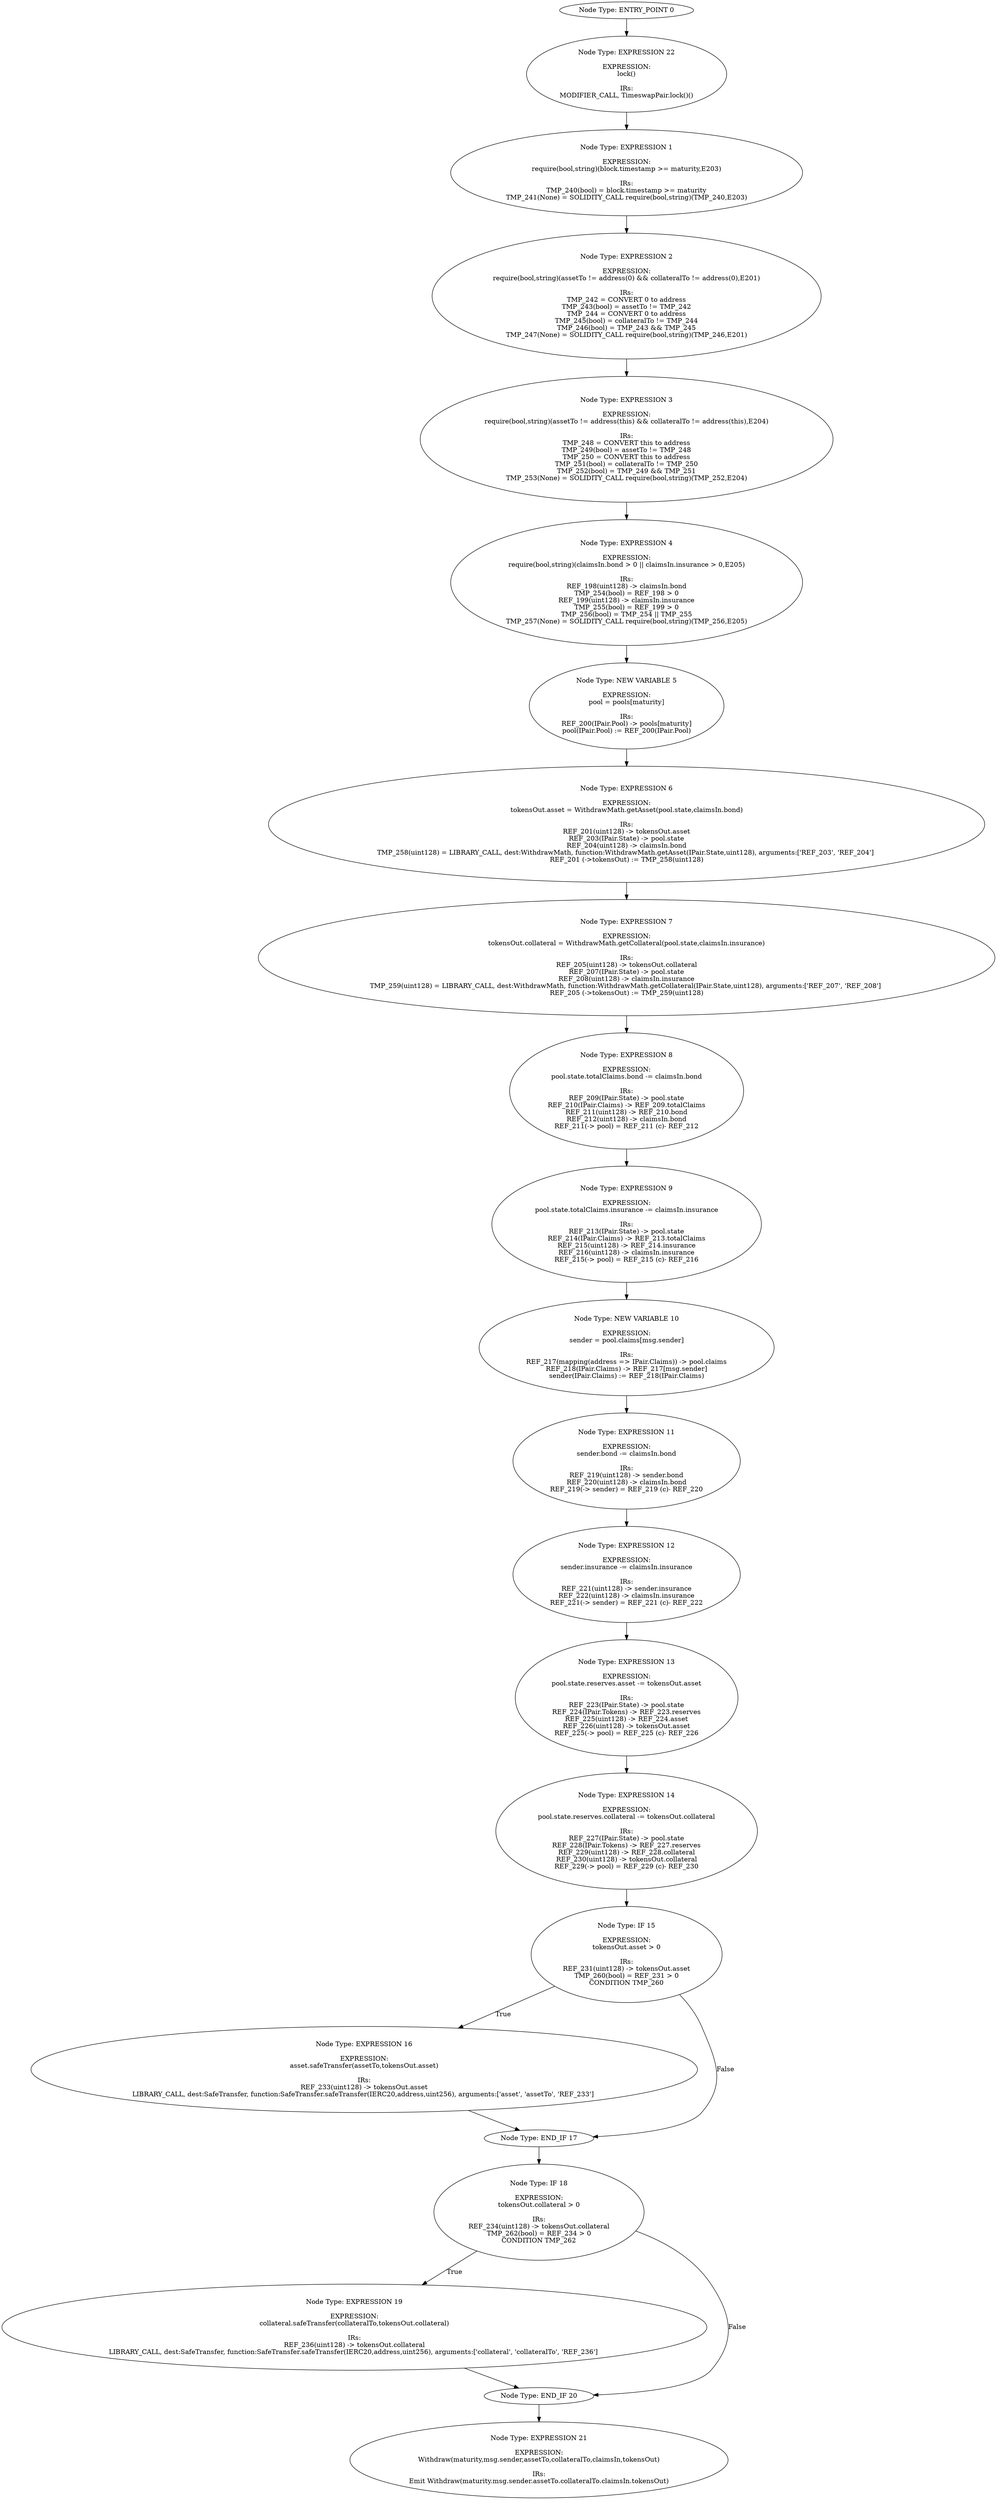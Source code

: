 digraph{
0[label="Node Type: ENTRY_POINT 0
"];
0->22;
1[label="Node Type: EXPRESSION 1

EXPRESSION:
require(bool,string)(block.timestamp >= maturity,E203)

IRs:
TMP_240(bool) = block.timestamp >= maturity
TMP_241(None) = SOLIDITY_CALL require(bool,string)(TMP_240,E203)"];
1->2;
2[label="Node Type: EXPRESSION 2

EXPRESSION:
require(bool,string)(assetTo != address(0) && collateralTo != address(0),E201)

IRs:
TMP_242 = CONVERT 0 to address
TMP_243(bool) = assetTo != TMP_242
TMP_244 = CONVERT 0 to address
TMP_245(bool) = collateralTo != TMP_244
TMP_246(bool) = TMP_243 && TMP_245
TMP_247(None) = SOLIDITY_CALL require(bool,string)(TMP_246,E201)"];
2->3;
3[label="Node Type: EXPRESSION 3

EXPRESSION:
require(bool,string)(assetTo != address(this) && collateralTo != address(this),E204)

IRs:
TMP_248 = CONVERT this to address
TMP_249(bool) = assetTo != TMP_248
TMP_250 = CONVERT this to address
TMP_251(bool) = collateralTo != TMP_250
TMP_252(bool) = TMP_249 && TMP_251
TMP_253(None) = SOLIDITY_CALL require(bool,string)(TMP_252,E204)"];
3->4;
4[label="Node Type: EXPRESSION 4

EXPRESSION:
require(bool,string)(claimsIn.bond > 0 || claimsIn.insurance > 0,E205)

IRs:
REF_198(uint128) -> claimsIn.bond
TMP_254(bool) = REF_198 > 0
REF_199(uint128) -> claimsIn.insurance
TMP_255(bool) = REF_199 > 0
TMP_256(bool) = TMP_254 || TMP_255
TMP_257(None) = SOLIDITY_CALL require(bool,string)(TMP_256,E205)"];
4->5;
5[label="Node Type: NEW VARIABLE 5

EXPRESSION:
pool = pools[maturity]

IRs:
REF_200(IPair.Pool) -> pools[maturity]
pool(IPair.Pool) := REF_200(IPair.Pool)"];
5->6;
6[label="Node Type: EXPRESSION 6

EXPRESSION:
tokensOut.asset = WithdrawMath.getAsset(pool.state,claimsIn.bond)

IRs:
REF_201(uint128) -> tokensOut.asset
REF_203(IPair.State) -> pool.state
REF_204(uint128) -> claimsIn.bond
TMP_258(uint128) = LIBRARY_CALL, dest:WithdrawMath, function:WithdrawMath.getAsset(IPair.State,uint128), arguments:['REF_203', 'REF_204'] 
REF_201 (->tokensOut) := TMP_258(uint128)"];
6->7;
7[label="Node Type: EXPRESSION 7

EXPRESSION:
tokensOut.collateral = WithdrawMath.getCollateral(pool.state,claimsIn.insurance)

IRs:
REF_205(uint128) -> tokensOut.collateral
REF_207(IPair.State) -> pool.state
REF_208(uint128) -> claimsIn.insurance
TMP_259(uint128) = LIBRARY_CALL, dest:WithdrawMath, function:WithdrawMath.getCollateral(IPair.State,uint128), arguments:['REF_207', 'REF_208'] 
REF_205 (->tokensOut) := TMP_259(uint128)"];
7->8;
8[label="Node Type: EXPRESSION 8

EXPRESSION:
pool.state.totalClaims.bond -= claimsIn.bond

IRs:
REF_209(IPair.State) -> pool.state
REF_210(IPair.Claims) -> REF_209.totalClaims
REF_211(uint128) -> REF_210.bond
REF_212(uint128) -> claimsIn.bond
REF_211(-> pool) = REF_211 (c)- REF_212"];
8->9;
9[label="Node Type: EXPRESSION 9

EXPRESSION:
pool.state.totalClaims.insurance -= claimsIn.insurance

IRs:
REF_213(IPair.State) -> pool.state
REF_214(IPair.Claims) -> REF_213.totalClaims
REF_215(uint128) -> REF_214.insurance
REF_216(uint128) -> claimsIn.insurance
REF_215(-> pool) = REF_215 (c)- REF_216"];
9->10;
10[label="Node Type: NEW VARIABLE 10

EXPRESSION:
sender = pool.claims[msg.sender]

IRs:
REF_217(mapping(address => IPair.Claims)) -> pool.claims
REF_218(IPair.Claims) -> REF_217[msg.sender]
sender(IPair.Claims) := REF_218(IPair.Claims)"];
10->11;
11[label="Node Type: EXPRESSION 11

EXPRESSION:
sender.bond -= claimsIn.bond

IRs:
REF_219(uint128) -> sender.bond
REF_220(uint128) -> claimsIn.bond
REF_219(-> sender) = REF_219 (c)- REF_220"];
11->12;
12[label="Node Type: EXPRESSION 12

EXPRESSION:
sender.insurance -= claimsIn.insurance

IRs:
REF_221(uint128) -> sender.insurance
REF_222(uint128) -> claimsIn.insurance
REF_221(-> sender) = REF_221 (c)- REF_222"];
12->13;
13[label="Node Type: EXPRESSION 13

EXPRESSION:
pool.state.reserves.asset -= tokensOut.asset

IRs:
REF_223(IPair.State) -> pool.state
REF_224(IPair.Tokens) -> REF_223.reserves
REF_225(uint128) -> REF_224.asset
REF_226(uint128) -> tokensOut.asset
REF_225(-> pool) = REF_225 (c)- REF_226"];
13->14;
14[label="Node Type: EXPRESSION 14

EXPRESSION:
pool.state.reserves.collateral -= tokensOut.collateral

IRs:
REF_227(IPair.State) -> pool.state
REF_228(IPair.Tokens) -> REF_227.reserves
REF_229(uint128) -> REF_228.collateral
REF_230(uint128) -> tokensOut.collateral
REF_229(-> pool) = REF_229 (c)- REF_230"];
14->15;
15[label="Node Type: IF 15

EXPRESSION:
tokensOut.asset > 0

IRs:
REF_231(uint128) -> tokensOut.asset
TMP_260(bool) = REF_231 > 0
CONDITION TMP_260"];
15->16[label="True"];
15->17[label="False"];
16[label="Node Type: EXPRESSION 16

EXPRESSION:
asset.safeTransfer(assetTo,tokensOut.asset)

IRs:
REF_233(uint128) -> tokensOut.asset
LIBRARY_CALL, dest:SafeTransfer, function:SafeTransfer.safeTransfer(IERC20,address,uint256), arguments:['asset', 'assetTo', 'REF_233'] "];
16->17;
17[label="Node Type: END_IF 17
"];
17->18;
18[label="Node Type: IF 18

EXPRESSION:
tokensOut.collateral > 0

IRs:
REF_234(uint128) -> tokensOut.collateral
TMP_262(bool) = REF_234 > 0
CONDITION TMP_262"];
18->19[label="True"];
18->20[label="False"];
19[label="Node Type: EXPRESSION 19

EXPRESSION:
collateral.safeTransfer(collateralTo,tokensOut.collateral)

IRs:
REF_236(uint128) -> tokensOut.collateral
LIBRARY_CALL, dest:SafeTransfer, function:SafeTransfer.safeTransfer(IERC20,address,uint256), arguments:['collateral', 'collateralTo', 'REF_236'] "];
19->20;
20[label="Node Type: END_IF 20
"];
20->21;
21[label="Node Type: EXPRESSION 21

EXPRESSION:
Withdraw(maturity,msg.sender,assetTo,collateralTo,claimsIn,tokensOut)

IRs:
Emit Withdraw(maturity.msg.sender.assetTo.collateralTo.claimsIn.tokensOut)"];
22[label="Node Type: EXPRESSION 22

EXPRESSION:
lock()

IRs:
MODIFIER_CALL, TimeswapPair.lock()()"];
22->1;
}
